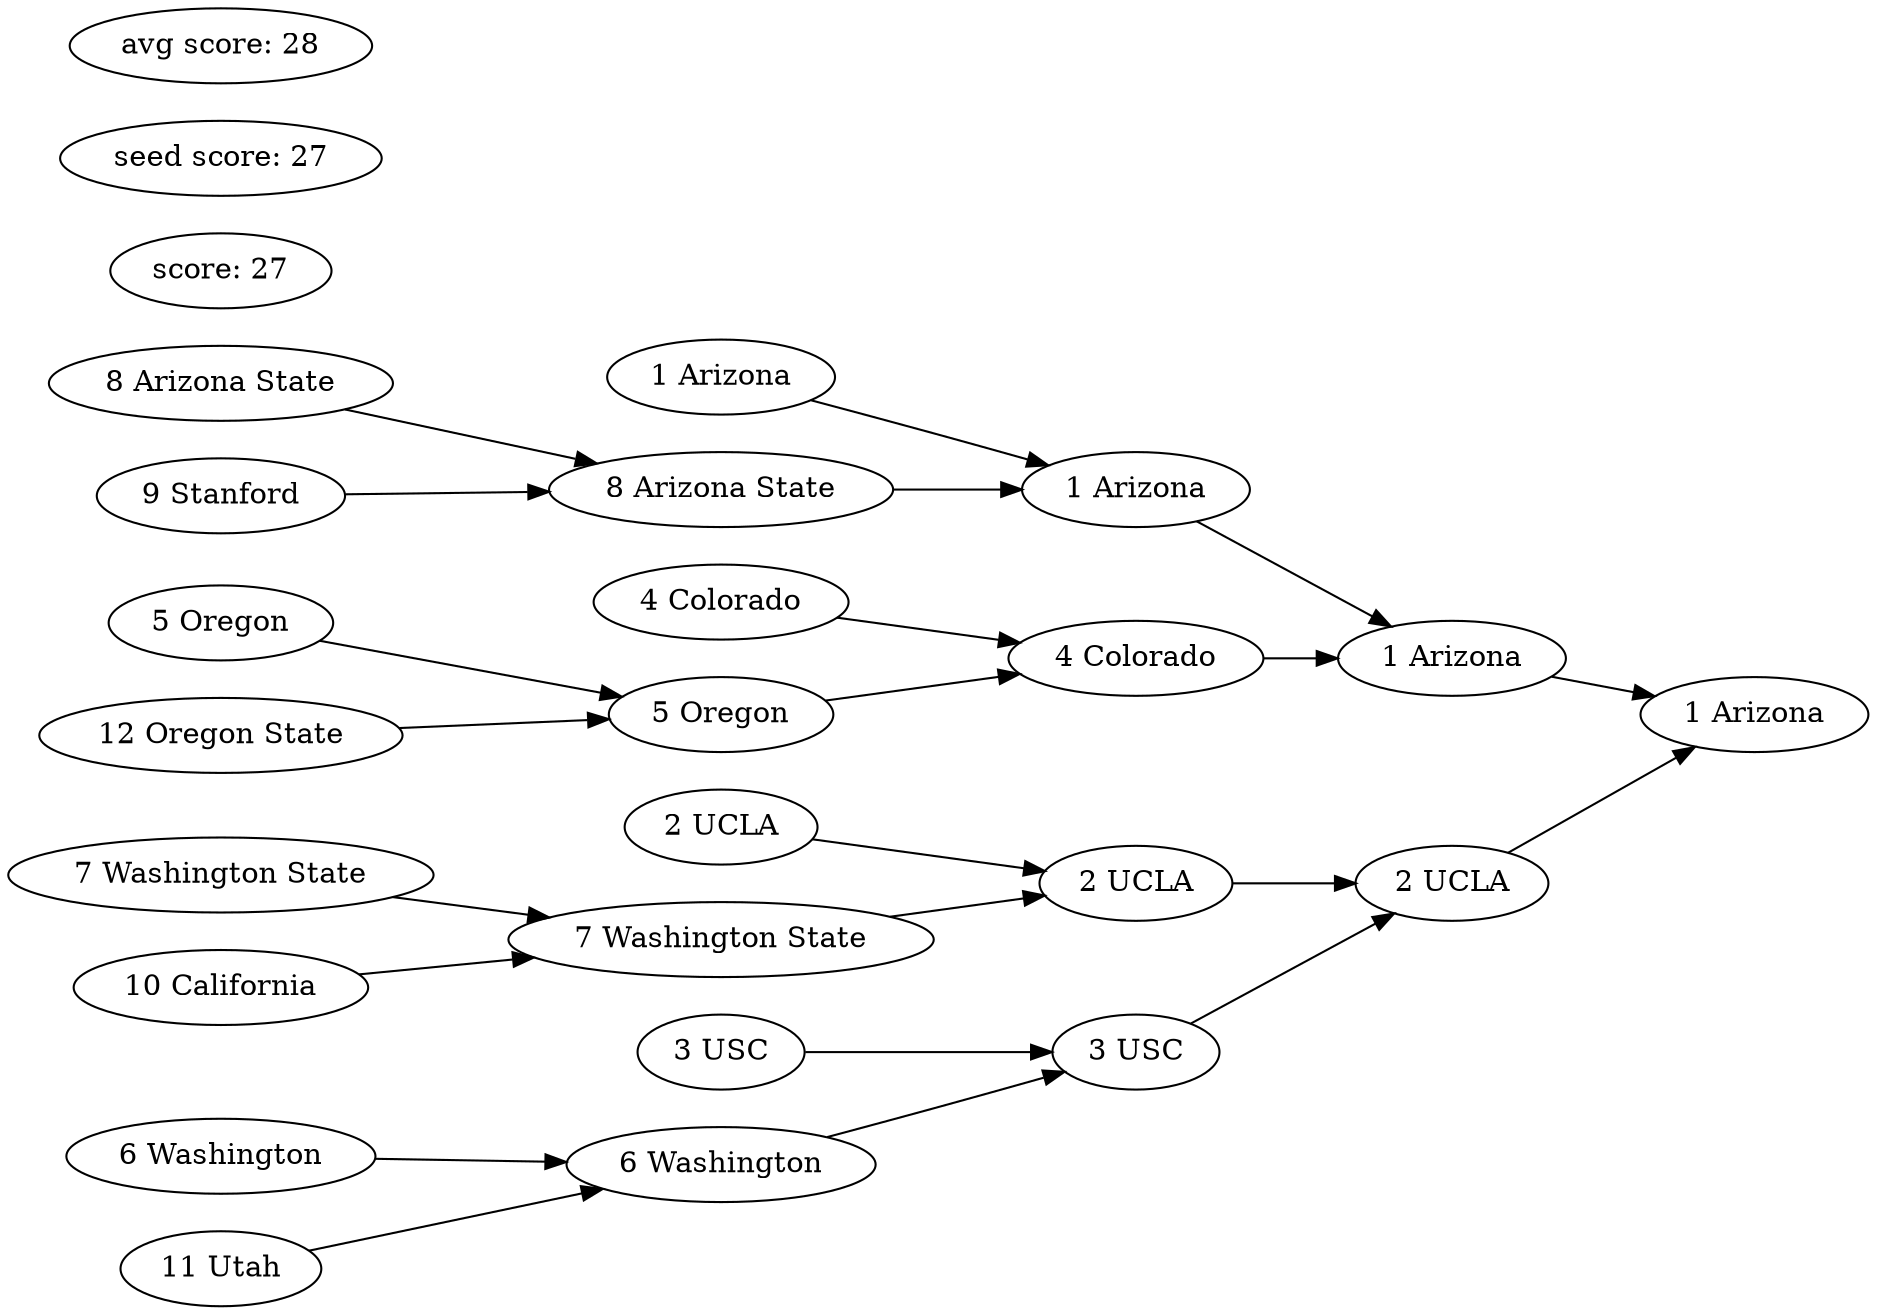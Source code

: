 digraph {
graph [rankdir=LR];"t1" [label="1 Arizona"];
"t2" [label="1 Arizona"];
"t3" [label="1 Arizona"];
"t4" [label="1 Arizona"];
"t5" [label="8 Arizona State"];
"t6" [label="8 Arizona State"];
"t7" [label="9 Stanford"];
"t6" -> "t5";
"t7" -> "t5";
"t4" -> "t3";
"t5" -> "t3";
"t8" [label="4 Colorado"];
"t9" [label="4 Colorado"];
"t10" [label="5 Oregon"];
"t11" [label="5 Oregon"];
"t12" [label="12 Oregon State"];
"t11" -> "t10";
"t12" -> "t10";
"t9" -> "t8";
"t10" -> "t8";
"t3" -> "t2";
"t8" -> "t2";
"t13" [label="2 UCLA"];
"t14" [label="2 UCLA"];
"t15" [label="2 UCLA"];
"t16" [label="7 Washington State"];
"t17" [label="7 Washington State"];
"t18" [label="10 California"];
"t17" -> "t16";
"t18" -> "t16";
"t15" -> "t14";
"t16" -> "t14";
"t19" [label="3 USC"];
"t20" [label="3 USC"];
"t21" [label="6 Washington"];
"t22" [label="6 Washington"];
"t23" [label="11 Utah"];
"t22" -> "t21";
"t23" -> "t21";
"t20" -> "t19";
"t21" -> "t19";
"t14" -> "t13";
"t19" -> "t13";
"t2" -> "t1";
"t13" -> "t1";
score [label="score: 27"];
seed [label="seed score: 27"];
max [label="avg score: 28"];
}
